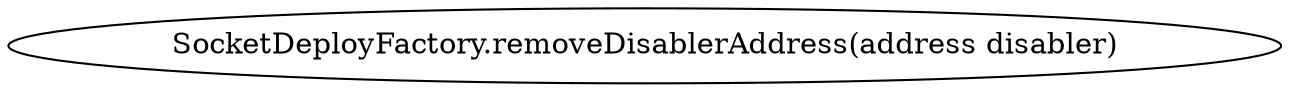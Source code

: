 digraph "" {
	graph [bb="0,0,518.67,36"];
	node [label="\N"];
	"SocketDeployFactory.removeDisablerAddress(address disabler)"	 [height=0.5,
		pos="259.33,18",
		width=7.2037];
}
